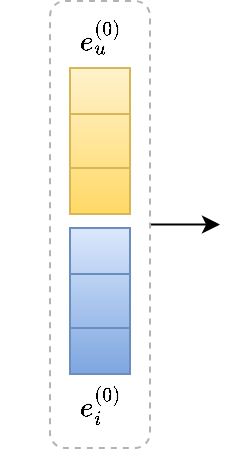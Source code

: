 <mxfile version="24.4.4" type="github">
  <diagram name="第 1 页" id="0odNos-ram8B0JtTMt9t">
    <mxGraphModel dx="1173" dy="631" grid="1" gridSize="10" guides="1" tooltips="1" connect="1" arrows="1" fold="1" page="1" pageScale="1" pageWidth="1169" pageHeight="827" math="1" shadow="0">
      <root>
        <mxCell id="0" />
        <mxCell id="1" parent="0" />
        <mxCell id="zpf5y3jZxxlknAwqc6mU-24" style="edgeStyle=orthogonalEdgeStyle;rounded=0;orthogonalLoop=1;jettySize=auto;html=1;exitX=1;exitY=0.5;exitDx=0;exitDy=0;" edge="1" parent="1" source="zpf5y3jZxxlknAwqc6mU-23">
          <mxGeometry relative="1" as="geometry">
            <mxPoint x="200" y="128" as="targetPoint" />
          </mxGeometry>
        </mxCell>
        <mxCell id="zpf5y3jZxxlknAwqc6mU-23" value="" style="rounded=1;whiteSpace=wrap;html=1;strokeColor=#B3B3B3;dashed=1;" vertex="1" parent="1">
          <mxGeometry x="115" y="16.5" width="50" height="223.5" as="geometry" />
        </mxCell>
        <mxCell id="zpf5y3jZxxlknAwqc6mU-1" value="" style="shape=table;startSize=0;container=1;collapsible=0;childLayout=tableLayout;fontSize=16;fillColor=#fff2cc;gradientColor=#ffd966;strokeColor=#d6b656;" vertex="1" parent="1">
          <mxGeometry x="125" y="50" width="30" height="73" as="geometry" />
        </mxCell>
        <mxCell id="zpf5y3jZxxlknAwqc6mU-2" value="" style="shape=tableRow;horizontal=0;startSize=0;swimlaneHead=0;swimlaneBody=0;strokeColor=inherit;top=0;left=0;bottom=0;right=0;collapsible=0;dropTarget=0;fillColor=none;points=[[0,0.5],[1,0.5]];portConstraint=eastwest;fontSize=16;" vertex="1" parent="zpf5y3jZxxlknAwqc6mU-1">
          <mxGeometry width="30" height="23" as="geometry" />
        </mxCell>
        <mxCell id="zpf5y3jZxxlknAwqc6mU-3" value="" style="shape=partialRectangle;html=1;whiteSpace=wrap;connectable=0;strokeColor=inherit;overflow=hidden;fillColor=none;top=0;left=0;bottom=0;right=0;pointerEvents=1;fontSize=16;" vertex="1" parent="zpf5y3jZxxlknAwqc6mU-2">
          <mxGeometry width="30" height="23" as="geometry">
            <mxRectangle width="30" height="23" as="alternateBounds" />
          </mxGeometry>
        </mxCell>
        <mxCell id="zpf5y3jZxxlknAwqc6mU-6" value="" style="shape=tableRow;horizontal=0;startSize=0;swimlaneHead=0;swimlaneBody=0;strokeColor=inherit;top=0;left=0;bottom=0;right=0;collapsible=0;dropTarget=0;fillColor=none;points=[[0,0.5],[1,0.5]];portConstraint=eastwest;fontSize=16;" vertex="1" parent="zpf5y3jZxxlknAwqc6mU-1">
          <mxGeometry y="23" width="30" height="27" as="geometry" />
        </mxCell>
        <mxCell id="zpf5y3jZxxlknAwqc6mU-7" value="" style="shape=partialRectangle;html=1;whiteSpace=wrap;connectable=0;strokeColor=inherit;overflow=hidden;fillColor=none;top=0;left=0;bottom=0;right=0;pointerEvents=1;fontSize=16;" vertex="1" parent="zpf5y3jZxxlknAwqc6mU-6">
          <mxGeometry width="30" height="27" as="geometry">
            <mxRectangle width="30" height="27" as="alternateBounds" />
          </mxGeometry>
        </mxCell>
        <mxCell id="zpf5y3jZxxlknAwqc6mU-10" value="" style="shape=tableRow;horizontal=0;startSize=0;swimlaneHead=0;swimlaneBody=0;strokeColor=inherit;top=0;left=0;bottom=0;right=0;collapsible=0;dropTarget=0;fillColor=none;points=[[0,0.5],[1,0.5]];portConstraint=eastwest;fontSize=16;" vertex="1" parent="zpf5y3jZxxlknAwqc6mU-1">
          <mxGeometry y="50" width="30" height="23" as="geometry" />
        </mxCell>
        <mxCell id="zpf5y3jZxxlknAwqc6mU-11" value="" style="shape=partialRectangle;html=1;whiteSpace=wrap;connectable=0;strokeColor=inherit;overflow=hidden;fillColor=none;top=0;left=0;bottom=0;right=0;pointerEvents=1;fontSize=16;" vertex="1" parent="zpf5y3jZxxlknAwqc6mU-10">
          <mxGeometry width="30" height="23" as="geometry">
            <mxRectangle width="30" height="23" as="alternateBounds" />
          </mxGeometry>
        </mxCell>
        <mxCell id="zpf5y3jZxxlknAwqc6mU-14" value="$$e_u^{(0)}$$" style="text;html=1;align=center;verticalAlign=middle;resizable=0;points=[];autosize=1;strokeColor=none;fillColor=none;" vertex="1" parent="1">
          <mxGeometry x="90" y="20" width="100" height="30" as="geometry" />
        </mxCell>
        <mxCell id="zpf5y3jZxxlknAwqc6mU-15" value="" style="shape=table;startSize=0;container=1;collapsible=0;childLayout=tableLayout;fontSize=16;fillColor=#dae8fc;gradientColor=#7ea6e0;strokeColor=#6c8ebf;" vertex="1" parent="1">
          <mxGeometry x="125" y="130" width="30" height="73" as="geometry" />
        </mxCell>
        <mxCell id="zpf5y3jZxxlknAwqc6mU-16" value="" style="shape=tableRow;horizontal=0;startSize=0;swimlaneHead=0;swimlaneBody=0;strokeColor=inherit;top=0;left=0;bottom=0;right=0;collapsible=0;dropTarget=0;fillColor=none;points=[[0,0.5],[1,0.5]];portConstraint=eastwest;fontSize=16;" vertex="1" parent="zpf5y3jZxxlknAwqc6mU-15">
          <mxGeometry width="30" height="23" as="geometry" />
        </mxCell>
        <mxCell id="zpf5y3jZxxlknAwqc6mU-17" value="" style="shape=partialRectangle;html=1;whiteSpace=wrap;connectable=0;strokeColor=inherit;overflow=hidden;fillColor=none;top=0;left=0;bottom=0;right=0;pointerEvents=1;fontSize=16;" vertex="1" parent="zpf5y3jZxxlknAwqc6mU-16">
          <mxGeometry width="30" height="23" as="geometry">
            <mxRectangle width="30" height="23" as="alternateBounds" />
          </mxGeometry>
        </mxCell>
        <mxCell id="zpf5y3jZxxlknAwqc6mU-18" value="" style="shape=tableRow;horizontal=0;startSize=0;swimlaneHead=0;swimlaneBody=0;strokeColor=inherit;top=0;left=0;bottom=0;right=0;collapsible=0;dropTarget=0;fillColor=none;points=[[0,0.5],[1,0.5]];portConstraint=eastwest;fontSize=16;" vertex="1" parent="zpf5y3jZxxlknAwqc6mU-15">
          <mxGeometry y="23" width="30" height="27" as="geometry" />
        </mxCell>
        <mxCell id="zpf5y3jZxxlknAwqc6mU-19" value="" style="shape=partialRectangle;html=1;whiteSpace=wrap;connectable=0;strokeColor=inherit;overflow=hidden;fillColor=none;top=0;left=0;bottom=0;right=0;pointerEvents=1;fontSize=16;" vertex="1" parent="zpf5y3jZxxlknAwqc6mU-18">
          <mxGeometry width="30" height="27" as="geometry">
            <mxRectangle width="30" height="27" as="alternateBounds" />
          </mxGeometry>
        </mxCell>
        <mxCell id="zpf5y3jZxxlknAwqc6mU-20" value="" style="shape=tableRow;horizontal=0;startSize=0;swimlaneHead=0;swimlaneBody=0;strokeColor=inherit;top=0;left=0;bottom=0;right=0;collapsible=0;dropTarget=0;fillColor=none;points=[[0,0.5],[1,0.5]];portConstraint=eastwest;fontSize=16;" vertex="1" parent="zpf5y3jZxxlknAwqc6mU-15">
          <mxGeometry y="50" width="30" height="23" as="geometry" />
        </mxCell>
        <mxCell id="zpf5y3jZxxlknAwqc6mU-21" value="" style="shape=partialRectangle;html=1;whiteSpace=wrap;connectable=0;strokeColor=inherit;overflow=hidden;fillColor=none;top=0;left=0;bottom=0;right=0;pointerEvents=1;fontSize=16;" vertex="1" parent="zpf5y3jZxxlknAwqc6mU-20">
          <mxGeometry width="30" height="23" as="geometry">
            <mxRectangle width="30" height="23" as="alternateBounds" />
          </mxGeometry>
        </mxCell>
        <mxCell id="zpf5y3jZxxlknAwqc6mU-22" value="$$e_i^{(0)}$$" style="text;html=1;align=center;verticalAlign=middle;resizable=0;points=[];autosize=1;strokeColor=none;fillColor=none;" vertex="1" parent="1">
          <mxGeometry x="95" y="203" width="90" height="30" as="geometry" />
        </mxCell>
      </root>
    </mxGraphModel>
  </diagram>
</mxfile>
